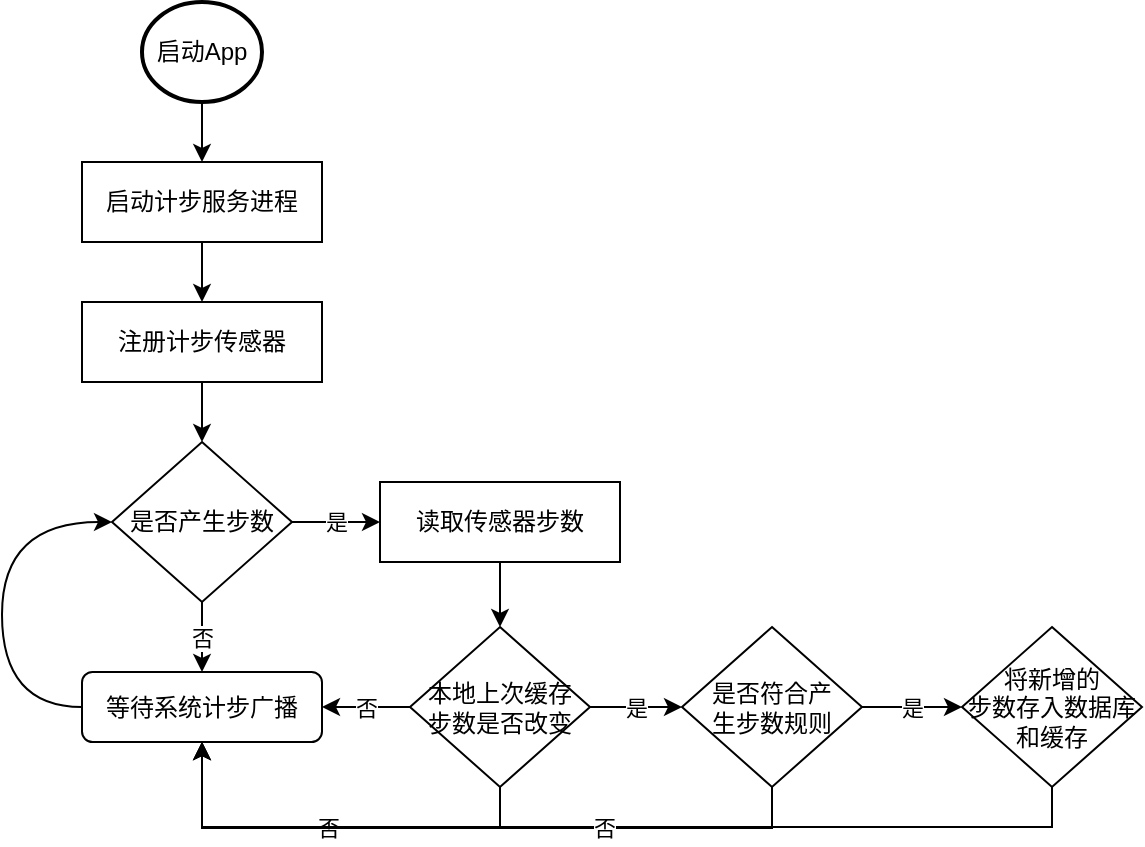 <mxfile version="12.7.6" type="github">
  <diagram name="Page-1" id="13e1069c-82ec-6db2-03f1-153e76fe0fe0">
    <mxGraphModel dx="1264" dy="534" grid="1" gridSize="10" guides="1" tooltips="1" connect="1" arrows="1" fold="1" page="1" pageScale="1" pageWidth="1100" pageHeight="850" background="#ffffff" math="0" shadow="0">
      <root>
        <mxCell id="0" />
        <mxCell id="1" parent="0" />
        <mxCell id="zdDwKQ-Hy3JtDxFSYleu-8" style="edgeStyle=orthogonalEdgeStyle;rounded=0;orthogonalLoop=1;jettySize=auto;html=1;exitX=0.5;exitY=1;exitDx=0;exitDy=0;exitPerimeter=0;entryX=0.5;entryY=0;entryDx=0;entryDy=0;" edge="1" parent="1" source="zdDwKQ-Hy3JtDxFSYleu-2" target="zdDwKQ-Hy3JtDxFSYleu-5">
          <mxGeometry relative="1" as="geometry" />
        </mxCell>
        <mxCell id="zdDwKQ-Hy3JtDxFSYleu-2" value="启动App" style="strokeWidth=2;html=1;shape=mxgraph.flowchart.start_1;whiteSpace=wrap;" vertex="1" parent="1">
          <mxGeometry x="90" y="30" width="60" height="50" as="geometry" />
        </mxCell>
        <mxCell id="zdDwKQ-Hy3JtDxFSYleu-11" style="edgeStyle=orthogonalEdgeStyle;rounded=0;orthogonalLoop=1;jettySize=auto;html=1;exitX=0.5;exitY=1;exitDx=0;exitDy=0;entryX=0.5;entryY=0;entryDx=0;entryDy=0;" edge="1" parent="1" source="zdDwKQ-Hy3JtDxFSYleu-5" target="zdDwKQ-Hy3JtDxFSYleu-10">
          <mxGeometry relative="1" as="geometry" />
        </mxCell>
        <mxCell id="zdDwKQ-Hy3JtDxFSYleu-5" value="启动计步服务进程" style="rounded=0;whiteSpace=wrap;html=1;" vertex="1" parent="1">
          <mxGeometry x="60" y="110" width="120" height="40" as="geometry" />
        </mxCell>
        <mxCell id="zdDwKQ-Hy3JtDxFSYleu-16" style="edgeStyle=orthogonalEdgeStyle;rounded=0;orthogonalLoop=1;jettySize=auto;html=1;exitX=0.5;exitY=1;exitDx=0;exitDy=0;entryX=0.5;entryY=0;entryDx=0;entryDy=0;" edge="1" parent="1" source="zdDwKQ-Hy3JtDxFSYleu-10" target="zdDwKQ-Hy3JtDxFSYleu-14">
          <mxGeometry relative="1" as="geometry" />
        </mxCell>
        <mxCell id="zdDwKQ-Hy3JtDxFSYleu-10" value="注册计步传感器" style="rounded=0;whiteSpace=wrap;html=1;" vertex="1" parent="1">
          <mxGeometry x="60" y="180" width="120" height="40" as="geometry" />
        </mxCell>
        <mxCell id="zdDwKQ-Hy3JtDxFSYleu-18" value="是" style="edgeStyle=orthogonalEdgeStyle;rounded=0;orthogonalLoop=1;jettySize=auto;html=1;exitX=1;exitY=0.5;exitDx=0;exitDy=0;entryX=0;entryY=0.5;entryDx=0;entryDy=0;" edge="1" parent="1" source="zdDwKQ-Hy3JtDxFSYleu-14" target="zdDwKQ-Hy3JtDxFSYleu-17">
          <mxGeometry relative="1" as="geometry" />
        </mxCell>
        <mxCell id="zdDwKQ-Hy3JtDxFSYleu-23" value="否" style="edgeStyle=orthogonalEdgeStyle;rounded=0;orthogonalLoop=1;jettySize=auto;html=1;exitX=0.5;exitY=1;exitDx=0;exitDy=0;entryX=0.5;entryY=0;entryDx=0;entryDy=0;" edge="1" parent="1" source="zdDwKQ-Hy3JtDxFSYleu-14" target="zdDwKQ-Hy3JtDxFSYleu-21">
          <mxGeometry relative="1" as="geometry" />
        </mxCell>
        <mxCell id="zdDwKQ-Hy3JtDxFSYleu-14" value="是否产生步数" style="rhombus;whiteSpace=wrap;html=1;" vertex="1" parent="1">
          <mxGeometry x="75" y="250" width="90" height="80" as="geometry" />
        </mxCell>
        <mxCell id="zdDwKQ-Hy3JtDxFSYleu-20" style="edgeStyle=orthogonalEdgeStyle;rounded=0;orthogonalLoop=1;jettySize=auto;html=1;exitX=0.5;exitY=1;exitDx=0;exitDy=0;entryX=0.5;entryY=0;entryDx=0;entryDy=0;" edge="1" parent="1" source="zdDwKQ-Hy3JtDxFSYleu-17" target="zdDwKQ-Hy3JtDxFSYleu-19">
          <mxGeometry relative="1" as="geometry" />
        </mxCell>
        <mxCell id="zdDwKQ-Hy3JtDxFSYleu-17" value="读取传感器步数" style="rounded=0;whiteSpace=wrap;html=1;" vertex="1" parent="1">
          <mxGeometry x="209" y="270" width="120" height="40" as="geometry" />
        </mxCell>
        <mxCell id="zdDwKQ-Hy3JtDxFSYleu-25" value="否" style="rounded=0;orthogonalLoop=1;jettySize=auto;html=1;exitX=0;exitY=0.5;exitDx=0;exitDy=0;entryX=1;entryY=0.5;entryDx=0;entryDy=0;" edge="1" parent="1" source="zdDwKQ-Hy3JtDxFSYleu-19" target="zdDwKQ-Hy3JtDxFSYleu-21">
          <mxGeometry relative="1" as="geometry" />
        </mxCell>
        <mxCell id="zdDwKQ-Hy3JtDxFSYleu-34" value="是" style="edgeStyle=orthogonalEdgeStyle;rounded=0;orthogonalLoop=1;jettySize=auto;html=1;exitX=1;exitY=0.5;exitDx=0;exitDy=0;" edge="1" parent="1" source="zdDwKQ-Hy3JtDxFSYleu-19" target="zdDwKQ-Hy3JtDxFSYleu-26">
          <mxGeometry relative="1" as="geometry" />
        </mxCell>
        <mxCell id="zdDwKQ-Hy3JtDxFSYleu-36" value="否" style="edgeStyle=orthogonalEdgeStyle;rounded=0;orthogonalLoop=1;jettySize=auto;html=1;exitX=0.5;exitY=1;exitDx=0;exitDy=0;entryX=0.5;entryY=1;entryDx=0;entryDy=0;" edge="1" parent="1" source="zdDwKQ-Hy3JtDxFSYleu-19" target="zdDwKQ-Hy3JtDxFSYleu-21">
          <mxGeometry relative="1" as="geometry" />
        </mxCell>
        <mxCell id="zdDwKQ-Hy3JtDxFSYleu-19" value="本地上次缓存&lt;br&gt;步数是否改变" style="rhombus;whiteSpace=wrap;html=1;" vertex="1" parent="1">
          <mxGeometry x="224" y="342.5" width="90" height="80" as="geometry" />
        </mxCell>
        <mxCell id="zdDwKQ-Hy3JtDxFSYleu-35" value="是" style="edgeStyle=orthogonalEdgeStyle;rounded=0;orthogonalLoop=1;jettySize=auto;html=1;exitX=1;exitY=0.5;exitDx=0;exitDy=0;entryX=0;entryY=0.5;entryDx=0;entryDy=0;" edge="1" parent="1" source="zdDwKQ-Hy3JtDxFSYleu-26" target="zdDwKQ-Hy3JtDxFSYleu-28">
          <mxGeometry relative="1" as="geometry" />
        </mxCell>
        <mxCell id="zdDwKQ-Hy3JtDxFSYleu-37" style="edgeStyle=orthogonalEdgeStyle;rounded=0;orthogonalLoop=1;jettySize=auto;html=1;exitX=0.5;exitY=1;exitDx=0;exitDy=0;entryX=0.5;entryY=1;entryDx=0;entryDy=0;" edge="1" parent="1" source="zdDwKQ-Hy3JtDxFSYleu-26" target="zdDwKQ-Hy3JtDxFSYleu-21">
          <mxGeometry relative="1" as="geometry">
            <mxPoint x="120" y="410" as="targetPoint" />
            <Array as="points">
              <mxPoint x="405" y="443" />
              <mxPoint x="120" y="443" />
            </Array>
          </mxGeometry>
        </mxCell>
        <mxCell id="zdDwKQ-Hy3JtDxFSYleu-26" value="是否符合产&lt;br&gt;生步数规则" style="rhombus;whiteSpace=wrap;html=1;" vertex="1" parent="1">
          <mxGeometry x="360" y="342.5" width="90" height="80" as="geometry" />
        </mxCell>
        <mxCell id="zdDwKQ-Hy3JtDxFSYleu-38" value="否" style="edgeStyle=orthogonalEdgeStyle;rounded=0;orthogonalLoop=1;jettySize=auto;html=1;exitX=0.5;exitY=1;exitDx=0;exitDy=0;entryX=0.5;entryY=1;entryDx=0;entryDy=0;" edge="1" parent="1" source="zdDwKQ-Hy3JtDxFSYleu-28" target="zdDwKQ-Hy3JtDxFSYleu-21">
          <mxGeometry relative="1" as="geometry" />
        </mxCell>
        <mxCell id="zdDwKQ-Hy3JtDxFSYleu-28" value="将新增的&lt;br&gt;步数存入数据库和缓存" style="rhombus;whiteSpace=wrap;html=1;" vertex="1" parent="1">
          <mxGeometry x="500" y="342.5" width="90" height="80" as="geometry" />
        </mxCell>
        <mxCell id="zdDwKQ-Hy3JtDxFSYleu-24" style="edgeStyle=orthogonalEdgeStyle;curved=1;rounded=0;orthogonalLoop=1;jettySize=auto;html=1;exitX=0;exitY=0.5;exitDx=0;exitDy=0;entryX=0;entryY=0.5;entryDx=0;entryDy=0;" edge="1" parent="1" source="zdDwKQ-Hy3JtDxFSYleu-21" target="zdDwKQ-Hy3JtDxFSYleu-14">
          <mxGeometry relative="1" as="geometry">
            <Array as="points">
              <mxPoint x="20" y="383" />
              <mxPoint x="20" y="290" />
            </Array>
          </mxGeometry>
        </mxCell>
        <mxCell id="zdDwKQ-Hy3JtDxFSYleu-21" value="等待系统计步广播" style="rounded=1;whiteSpace=wrap;html=1;" vertex="1" parent="1">
          <mxGeometry x="60" y="365" width="120" height="35" as="geometry" />
        </mxCell>
      </root>
    </mxGraphModel>
  </diagram>
</mxfile>

